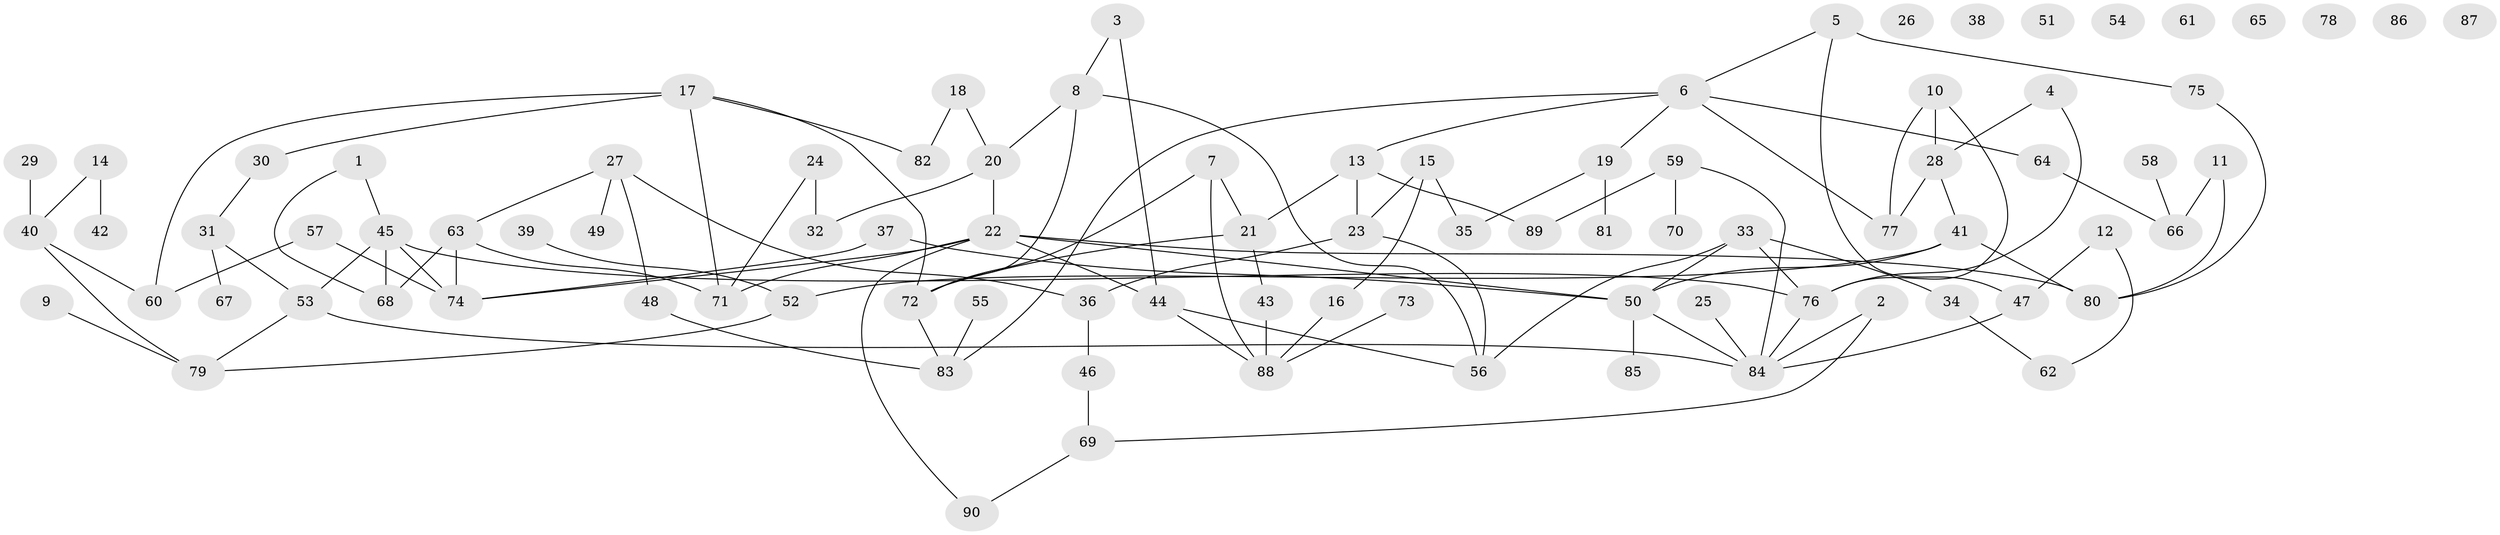 // coarse degree distribution, {4: 0.1111111111111111, 3: 0.13333333333333333, 2: 0.15555555555555556, 10: 0.044444444444444446, 5: 0.06666666666666667, 8: 0.022222222222222223, 6: 0.06666666666666667, 1: 0.15555555555555556, 0: 0.2, 7: 0.044444444444444446}
// Generated by graph-tools (version 1.1) at 2025/16/03/04/25 18:16:27]
// undirected, 90 vertices, 118 edges
graph export_dot {
graph [start="1"]
  node [color=gray90,style=filled];
  1;
  2;
  3;
  4;
  5;
  6;
  7;
  8;
  9;
  10;
  11;
  12;
  13;
  14;
  15;
  16;
  17;
  18;
  19;
  20;
  21;
  22;
  23;
  24;
  25;
  26;
  27;
  28;
  29;
  30;
  31;
  32;
  33;
  34;
  35;
  36;
  37;
  38;
  39;
  40;
  41;
  42;
  43;
  44;
  45;
  46;
  47;
  48;
  49;
  50;
  51;
  52;
  53;
  54;
  55;
  56;
  57;
  58;
  59;
  60;
  61;
  62;
  63;
  64;
  65;
  66;
  67;
  68;
  69;
  70;
  71;
  72;
  73;
  74;
  75;
  76;
  77;
  78;
  79;
  80;
  81;
  82;
  83;
  84;
  85;
  86;
  87;
  88;
  89;
  90;
  1 -- 45;
  1 -- 68;
  2 -- 69;
  2 -- 84;
  3 -- 8;
  3 -- 44;
  4 -- 28;
  4 -- 76;
  5 -- 6;
  5 -- 47;
  5 -- 75;
  6 -- 13;
  6 -- 19;
  6 -- 64;
  6 -- 77;
  6 -- 83;
  7 -- 21;
  7 -- 72;
  7 -- 88;
  8 -- 20;
  8 -- 56;
  8 -- 72;
  9 -- 79;
  10 -- 28;
  10 -- 76;
  10 -- 77;
  11 -- 66;
  11 -- 80;
  12 -- 47;
  12 -- 62;
  13 -- 21;
  13 -- 23;
  13 -- 89;
  14 -- 40;
  14 -- 42;
  15 -- 16;
  15 -- 23;
  15 -- 35;
  16 -- 88;
  17 -- 30;
  17 -- 60;
  17 -- 71;
  17 -- 72;
  17 -- 82;
  18 -- 20;
  18 -- 82;
  19 -- 35;
  19 -- 81;
  20 -- 22;
  20 -- 32;
  21 -- 43;
  21 -- 72;
  22 -- 44;
  22 -- 50;
  22 -- 71;
  22 -- 74;
  22 -- 80;
  22 -- 90;
  23 -- 36;
  23 -- 56;
  24 -- 32;
  24 -- 71;
  25 -- 84;
  27 -- 36;
  27 -- 48;
  27 -- 49;
  27 -- 63;
  28 -- 41;
  28 -- 77;
  29 -- 40;
  30 -- 31;
  31 -- 53;
  31 -- 67;
  33 -- 34;
  33 -- 50;
  33 -- 56;
  33 -- 76;
  34 -- 62;
  36 -- 46;
  37 -- 50;
  37 -- 74;
  39 -- 52;
  40 -- 60;
  40 -- 79;
  41 -- 50;
  41 -- 52;
  41 -- 80;
  43 -- 88;
  44 -- 56;
  44 -- 88;
  45 -- 53;
  45 -- 68;
  45 -- 74;
  45 -- 76;
  46 -- 69;
  47 -- 84;
  48 -- 83;
  50 -- 84;
  50 -- 85;
  52 -- 79;
  53 -- 79;
  53 -- 84;
  55 -- 83;
  57 -- 60;
  57 -- 74;
  58 -- 66;
  59 -- 70;
  59 -- 84;
  59 -- 89;
  63 -- 68;
  63 -- 71;
  63 -- 74;
  64 -- 66;
  69 -- 90;
  72 -- 83;
  73 -- 88;
  75 -- 80;
  76 -- 84;
}
